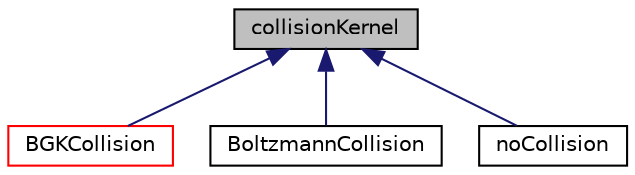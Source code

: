 digraph "collisionKernel"
{
  bgcolor="transparent";
  edge [fontname="Helvetica",fontsize="10",labelfontname="Helvetica",labelfontsize="10"];
  node [fontname="Helvetica",fontsize="10",shape=record];
  Node0 [label="collisionKernel",height=0.2,width=0.4,color="black", fillcolor="grey75", style="filled", fontcolor="black"];
  Node0 -> Node1 [dir="back",color="midnightblue",fontsize="10",style="solid",fontname="Helvetica"];
  Node1 [label="BGKCollision",height=0.2,width=0.4,color="red",URL="$a02132.html"];
  Node0 -> Node3 [dir="back",color="midnightblue",fontsize="10",style="solid",fontname="Helvetica"];
  Node3 [label="BoltzmannCollision",height=0.2,width=0.4,color="black",URL="$a02136.html",tooltip="Analytical expansion of Boltzmann collision intergral for monodisperse and polydisperse particulate s..."];
  Node0 -> Node4 [dir="back",color="midnightblue",fontsize="10",style="solid",fontname="Helvetica"];
  Node4 [label="noCollision",height=0.2,width=0.4,color="black",URL="$a02148.html",tooltip="No collisions. "];
}

